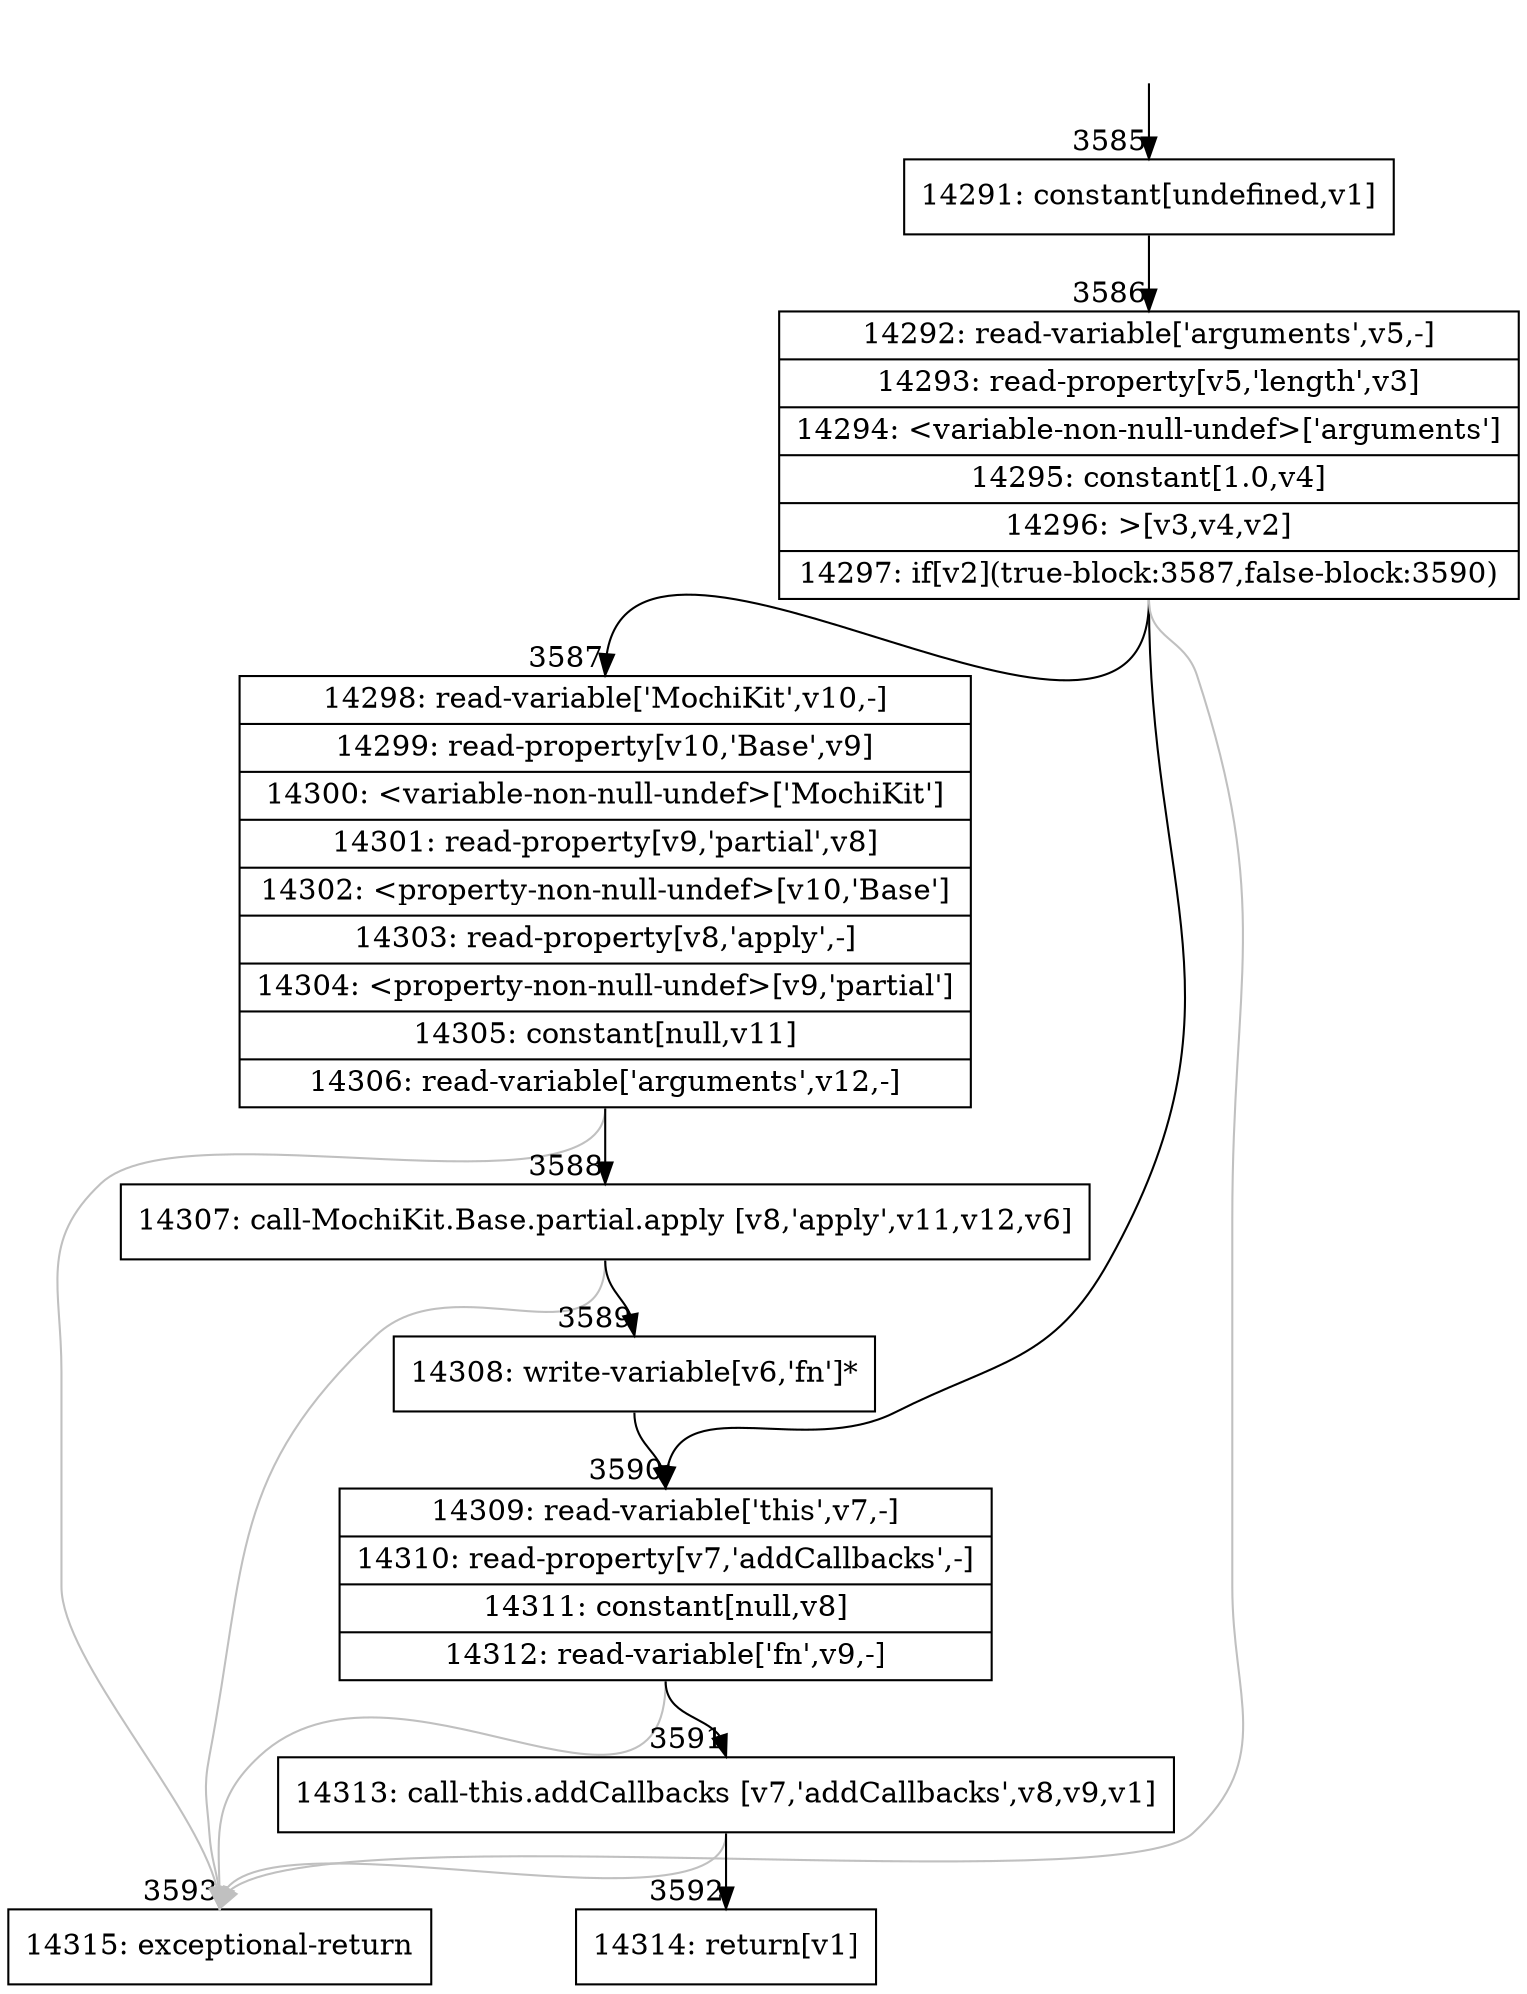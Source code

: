 digraph {
rankdir="TD"
BB_entry270[shape=none,label=""];
BB_entry270 -> BB3585 [tailport=s, headport=n, headlabel="    3585"]
BB3585 [shape=record label="{14291: constant[undefined,v1]}" ] 
BB3585 -> BB3586 [tailport=s, headport=n, headlabel="      3586"]
BB3586 [shape=record label="{14292: read-variable['arguments',v5,-]|14293: read-property[v5,'length',v3]|14294: \<variable-non-null-undef\>['arguments']|14295: constant[1.0,v4]|14296: \>[v3,v4,v2]|14297: if[v2](true-block:3587,false-block:3590)}" ] 
BB3586 -> BB3587 [tailport=s, headport=n, headlabel="      3587"]
BB3586 -> BB3590 [tailport=s, headport=n, headlabel="      3590"]
BB3586 -> BB3593 [tailport=s, headport=n, color=gray, headlabel="      3593"]
BB3587 [shape=record label="{14298: read-variable['MochiKit',v10,-]|14299: read-property[v10,'Base',v9]|14300: \<variable-non-null-undef\>['MochiKit']|14301: read-property[v9,'partial',v8]|14302: \<property-non-null-undef\>[v10,'Base']|14303: read-property[v8,'apply',-]|14304: \<property-non-null-undef\>[v9,'partial']|14305: constant[null,v11]|14306: read-variable['arguments',v12,-]}" ] 
BB3587 -> BB3588 [tailport=s, headport=n, headlabel="      3588"]
BB3587 -> BB3593 [tailport=s, headport=n, color=gray]
BB3588 [shape=record label="{14307: call-MochiKit.Base.partial.apply [v8,'apply',v11,v12,v6]}" ] 
BB3588 -> BB3589 [tailport=s, headport=n, headlabel="      3589"]
BB3588 -> BB3593 [tailport=s, headport=n, color=gray]
BB3589 [shape=record label="{14308: write-variable[v6,'fn']*}" ] 
BB3589 -> BB3590 [tailport=s, headport=n]
BB3590 [shape=record label="{14309: read-variable['this',v7,-]|14310: read-property[v7,'addCallbacks',-]|14311: constant[null,v8]|14312: read-variable['fn',v9,-]}" ] 
BB3590 -> BB3591 [tailport=s, headport=n, headlabel="      3591"]
BB3590 -> BB3593 [tailport=s, headport=n, color=gray]
BB3591 [shape=record label="{14313: call-this.addCallbacks [v7,'addCallbacks',v8,v9,v1]}" ] 
BB3591 -> BB3592 [tailport=s, headport=n, headlabel="      3592"]
BB3591 -> BB3593 [tailport=s, headport=n, color=gray]
BB3592 [shape=record label="{14314: return[v1]}" ] 
BB3593 [shape=record label="{14315: exceptional-return}" ] 
//#$~ 2373
}

